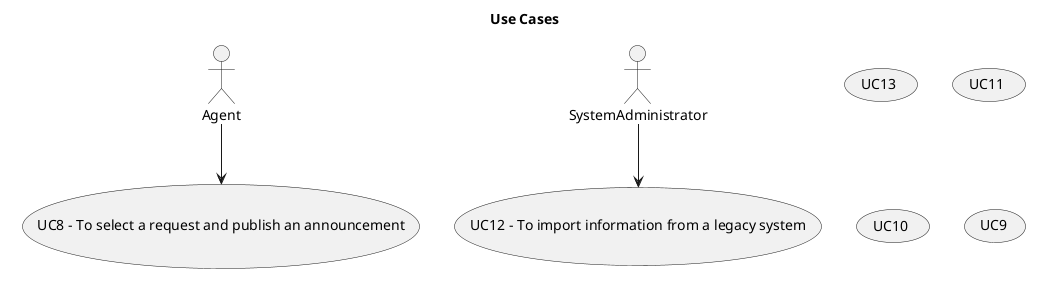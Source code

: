 @startuml
'skinparam monochrome true
skinparam packageStyle rectangle
'skinparam shadowing false

skinparam rectangle{
    BorderColor white
}

'title Use Case Diagram Example

top to bottom direction

rectangle "Use Cases" as usecases{
    usecase "UC13" as UC13
    usecase "UC12 - To import information from a legacy system" as UC12
    SystemAdministrator--> UC12
    usecase "UC11" as UC11
    usecase "UC10" as UC10
    usecase "UC9" as UC9
    usecase "UC8 - To select a request and publish an announcement" as UC8
    Agent--> UC8
 }


@enduml